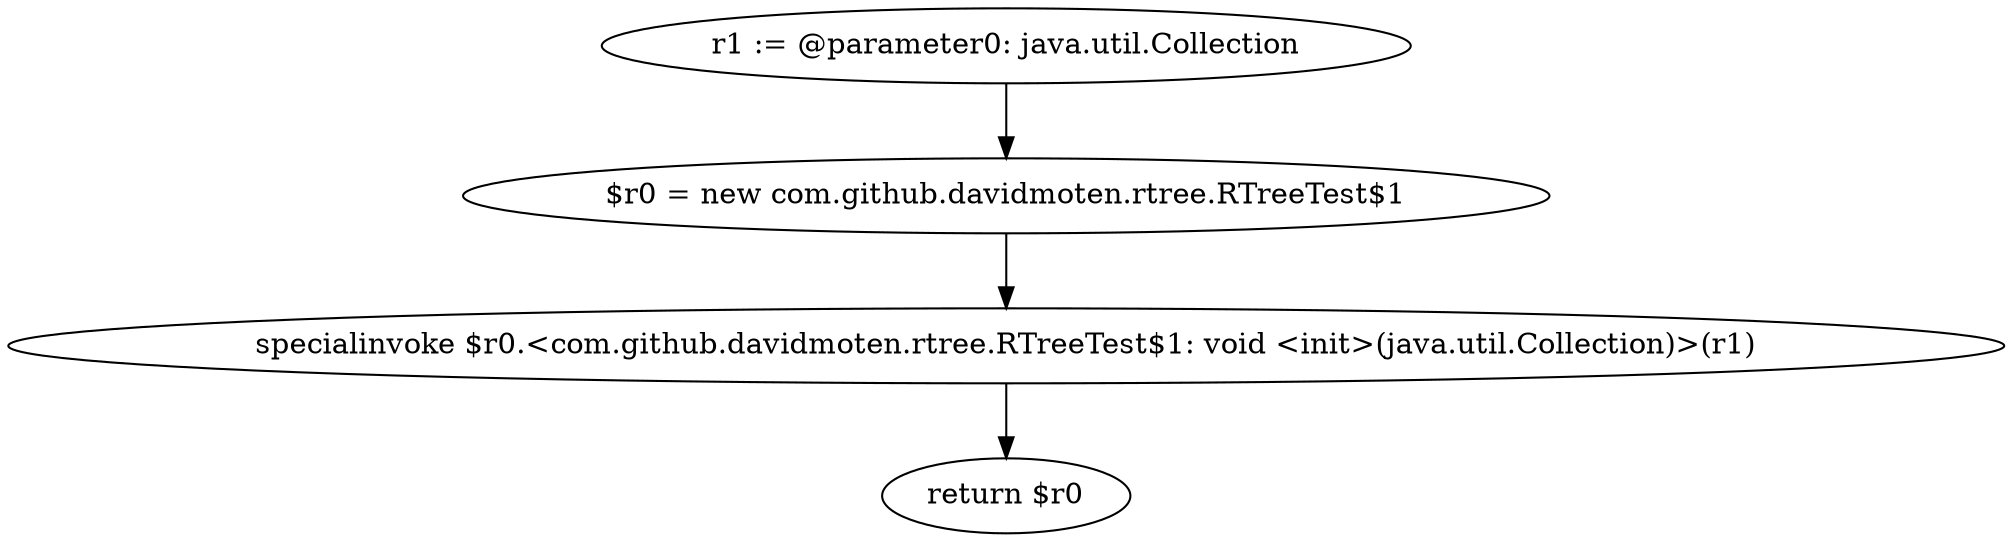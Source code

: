 digraph "unitGraph" {
    "r1 := @parameter0: java.util.Collection"
    "$r0 = new com.github.davidmoten.rtree.RTreeTest$1"
    "specialinvoke $r0.<com.github.davidmoten.rtree.RTreeTest$1: void <init>(java.util.Collection)>(r1)"
    "return $r0"
    "r1 := @parameter0: java.util.Collection"->"$r0 = new com.github.davidmoten.rtree.RTreeTest$1";
    "$r0 = new com.github.davidmoten.rtree.RTreeTest$1"->"specialinvoke $r0.<com.github.davidmoten.rtree.RTreeTest$1: void <init>(java.util.Collection)>(r1)";
    "specialinvoke $r0.<com.github.davidmoten.rtree.RTreeTest$1: void <init>(java.util.Collection)>(r1)"->"return $r0";
}
